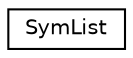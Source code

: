digraph "Graphical Class Hierarchy"
{
  edge [fontname="Helvetica",fontsize="10",labelfontname="Helvetica",labelfontsize="10"];
  node [fontname="Helvetica",fontsize="10",shape=record];
  rankdir="LR";
  Node0 [label="SymList",height=0.2,width=0.4,color="black", fillcolor="white", style="filled",URL="$classSymList.html"];
}
